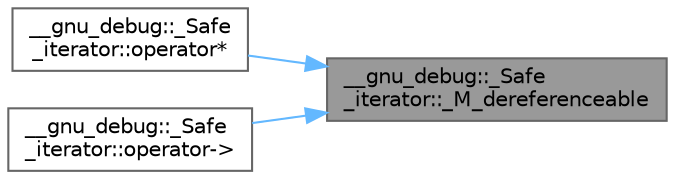 digraph "__gnu_debug::_Safe_iterator::_M_dereferenceable"
{
 // LATEX_PDF_SIZE
  bgcolor="transparent";
  edge [fontname=Helvetica,fontsize=10,labelfontname=Helvetica,labelfontsize=10];
  node [fontname=Helvetica,fontsize=10,shape=box,height=0.2,width=0.4];
  rankdir="RL";
  Node1 [id="Node000001",label="__gnu_debug::_Safe\l_iterator::_M_dereferenceable",height=0.2,width=0.4,color="gray40", fillcolor="grey60", style="filled", fontcolor="black",tooltip="Is the iterator dereferenceable?"];
  Node1 -> Node2 [id="edge5_Node000001_Node000002",dir="back",color="steelblue1",style="solid",tooltip=" "];
  Node2 [id="Node000002",label="__gnu_debug::_Safe\l_iterator::operator*",height=0.2,width=0.4,color="grey40", fillcolor="white", style="filled",URL="$class____gnu__debug_1_1___safe__iterator.html#a49475214180c9591e286ba45636d2447",tooltip="Iterator dereference."];
  Node1 -> Node3 [id="edge6_Node000001_Node000003",dir="back",color="steelblue1",style="solid",tooltip=" "];
  Node3 [id="Node000003",label="__gnu_debug::_Safe\l_iterator::operator-\>",height=0.2,width=0.4,color="grey40", fillcolor="white", style="filled",URL="$class____gnu__debug_1_1___safe__iterator.html#aaf4e403a90c0f4c19fa0d3386e541638",tooltip="Iterator dereference."];
}
